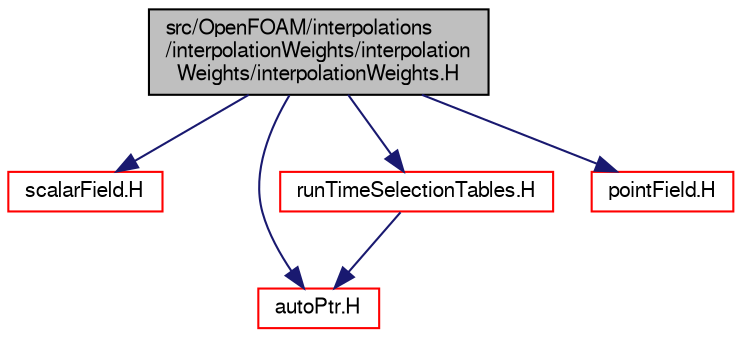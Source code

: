 digraph "src/OpenFOAM/interpolations/interpolationWeights/interpolationWeights/interpolationWeights.H"
{
  bgcolor="transparent";
  edge [fontname="FreeSans",fontsize="10",labelfontname="FreeSans",labelfontsize="10"];
  node [fontname="FreeSans",fontsize="10",shape=record];
  Node0 [label="src/OpenFOAM/interpolations\l/interpolationWeights/interpolation\lWeights/interpolationWeights.H",height=0.2,width=0.4,color="black", fillcolor="grey75", style="filled", fontcolor="black"];
  Node0 -> Node1 [color="midnightblue",fontsize="10",style="solid",fontname="FreeSans"];
  Node1 [label="scalarField.H",height=0.2,width=0.4,color="red",URL="$a09656.html"];
  Node0 -> Node53 [color="midnightblue",fontsize="10",style="solid",fontname="FreeSans"];
  Node53 [label="autoPtr.H",height=0.2,width=0.4,color="red",URL="$a11078.html"];
  Node0 -> Node81 [color="midnightblue",fontsize="10",style="solid",fontname="FreeSans"];
  Node81 [label="runTimeSelectionTables.H",height=0.2,width=0.4,color="red",URL="$a09266.html",tooltip="Macros to ease declaration of run-time selection tables. "];
  Node81 -> Node53 [color="midnightblue",fontsize="10",style="solid",fontname="FreeSans"];
  Node0 -> Node86 [color="midnightblue",fontsize="10",style="solid",fontname="FreeSans"];
  Node86 [label="pointField.H",height=0.2,width=0.4,color="red",URL="$a12062.html"];
}
